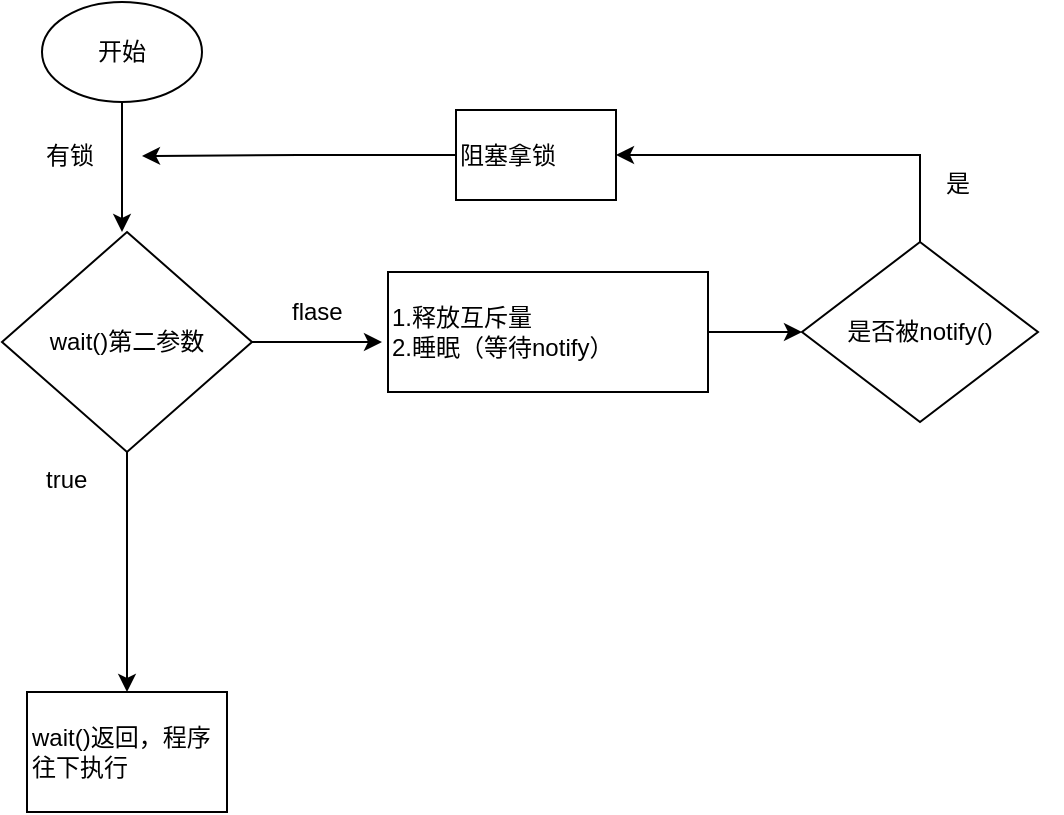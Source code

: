 <mxfile version="12.1.0" type="device" pages="1"><diagram id="38jpJj-p712JoK8ZADgV" name="Page-1"><mxGraphModel dx="1088" dy="578" grid="1" gridSize="10" guides="1" tooltips="1" connect="1" arrows="1" fold="1" page="1" pageScale="1" pageWidth="827" pageHeight="1169" math="0" shadow="0"><root><mxCell id="0"/><mxCell id="1" parent="0"/><mxCell id="Hqfc_Tzx5kOhjR1bYF9a-4" value="" style="edgeStyle=orthogonalEdgeStyle;rounded=0;orthogonalLoop=1;jettySize=auto;html=1;" edge="1" parent="1" source="Hqfc_Tzx5kOhjR1bYF9a-1"><mxGeometry relative="1" as="geometry"><mxPoint x="280" y="190" as="targetPoint"/></mxGeometry></mxCell><mxCell id="Hqfc_Tzx5kOhjR1bYF9a-1" value="开始" style="ellipse;whiteSpace=wrap;html=1;" vertex="1" parent="1"><mxGeometry x="240" y="75" width="80" height="50" as="geometry"/></mxCell><mxCell id="Hqfc_Tzx5kOhjR1bYF9a-8" value="" style="edgeStyle=orthogonalEdgeStyle;rounded=0;orthogonalLoop=1;jettySize=auto;html=1;" edge="1" parent="1" source="Hqfc_Tzx5kOhjR1bYF9a-3"><mxGeometry relative="1" as="geometry"><mxPoint x="410" y="245" as="targetPoint"/></mxGeometry></mxCell><mxCell id="Hqfc_Tzx5kOhjR1bYF9a-12" value="" style="edgeStyle=orthogonalEdgeStyle;rounded=0;orthogonalLoop=1;jettySize=auto;html=1;entryX=0.5;entryY=0;entryDx=0;entryDy=0;" edge="1" parent="1" source="Hqfc_Tzx5kOhjR1bYF9a-3" target="Hqfc_Tzx5kOhjR1bYF9a-13"><mxGeometry relative="1" as="geometry"><mxPoint x="140" y="245" as="targetPoint"/></mxGeometry></mxCell><mxCell id="Hqfc_Tzx5kOhjR1bYF9a-3" value="wait()第二参数" style="rhombus;whiteSpace=wrap;html=1;" vertex="1" parent="1"><mxGeometry x="220" y="190" width="125" height="110" as="geometry"/></mxCell><mxCell id="Hqfc_Tzx5kOhjR1bYF9a-5" value="有锁" style="text;html=1;resizable=0;points=[];autosize=1;align=left;verticalAlign=top;spacingTop=-4;" vertex="1" parent="1"><mxGeometry x="240" y="142" width="50" height="20" as="geometry"/></mxCell><mxCell id="Hqfc_Tzx5kOhjR1bYF9a-19" value="" style="edgeStyle=orthogonalEdgeStyle;rounded=0;orthogonalLoop=1;jettySize=auto;html=1;" edge="1" parent="1" source="Hqfc_Tzx5kOhjR1bYF9a-6" target="Hqfc_Tzx5kOhjR1bYF9a-18"><mxGeometry relative="1" as="geometry"/></mxCell><mxCell id="Hqfc_Tzx5kOhjR1bYF9a-6" value="1.释放互斥量&lt;br&gt;2.睡眠（等待notify）" style="rounded=0;whiteSpace=wrap;html=1;align=left;" vertex="1" parent="1"><mxGeometry x="413" y="210" width="160" height="60" as="geometry"/></mxCell><mxCell id="Hqfc_Tzx5kOhjR1bYF9a-10" value="flase" style="text;html=1;resizable=0;points=[];autosize=1;align=left;verticalAlign=top;spacingTop=-4;" vertex="1" parent="1"><mxGeometry x="363" y="220" width="50" height="20" as="geometry"/></mxCell><mxCell id="Hqfc_Tzx5kOhjR1bYF9a-13" value="wait()返回，程序往下执行" style="rounded=0;whiteSpace=wrap;html=1;align=left;" vertex="1" parent="1"><mxGeometry x="232.5" y="420" width="100" height="60" as="geometry"/></mxCell><mxCell id="Hqfc_Tzx5kOhjR1bYF9a-14" value="true" style="text;html=1;" vertex="1" parent="1"><mxGeometry x="240" y="300" width="60" height="30" as="geometry"/></mxCell><mxCell id="Hqfc_Tzx5kOhjR1bYF9a-24" value="" style="edgeStyle=orthogonalEdgeStyle;rounded=0;orthogonalLoop=1;jettySize=auto;html=1;entryX=1;entryY=0.5;entryDx=0;entryDy=0;" edge="1" parent="1" source="Hqfc_Tzx5kOhjR1bYF9a-18" target="Hqfc_Tzx5kOhjR1bYF9a-20"><mxGeometry relative="1" as="geometry"><mxPoint x="679" y="115" as="targetPoint"/><Array as="points"><mxPoint x="679" y="152"/></Array></mxGeometry></mxCell><mxCell id="Hqfc_Tzx5kOhjR1bYF9a-18" value="是否被notify()" style="rhombus;whiteSpace=wrap;html=1;" vertex="1" parent="1"><mxGeometry x="620" y="195" width="118" height="90" as="geometry"/></mxCell><mxCell id="Hqfc_Tzx5kOhjR1bYF9a-22" value="" style="edgeStyle=orthogonalEdgeStyle;rounded=0;orthogonalLoop=1;jettySize=auto;html=1;" edge="1" parent="1" source="Hqfc_Tzx5kOhjR1bYF9a-20" target="Hqfc_Tzx5kOhjR1bYF9a-5"><mxGeometry relative="1" as="geometry"><mxPoint x="330" y="147.5" as="targetPoint"/></mxGeometry></mxCell><mxCell id="Hqfc_Tzx5kOhjR1bYF9a-20" value="阻塞拿锁" style="rounded=0;whiteSpace=wrap;html=1;align=left;" vertex="1" parent="1"><mxGeometry x="447" y="129" width="80" height="45" as="geometry"/></mxCell><mxCell id="Hqfc_Tzx5kOhjR1bYF9a-25" value="是" style="text;html=1;" vertex="1" parent="1"><mxGeometry x="690" y="152" width="60" height="30" as="geometry"/></mxCell></root></mxGraphModel></diagram></mxfile>